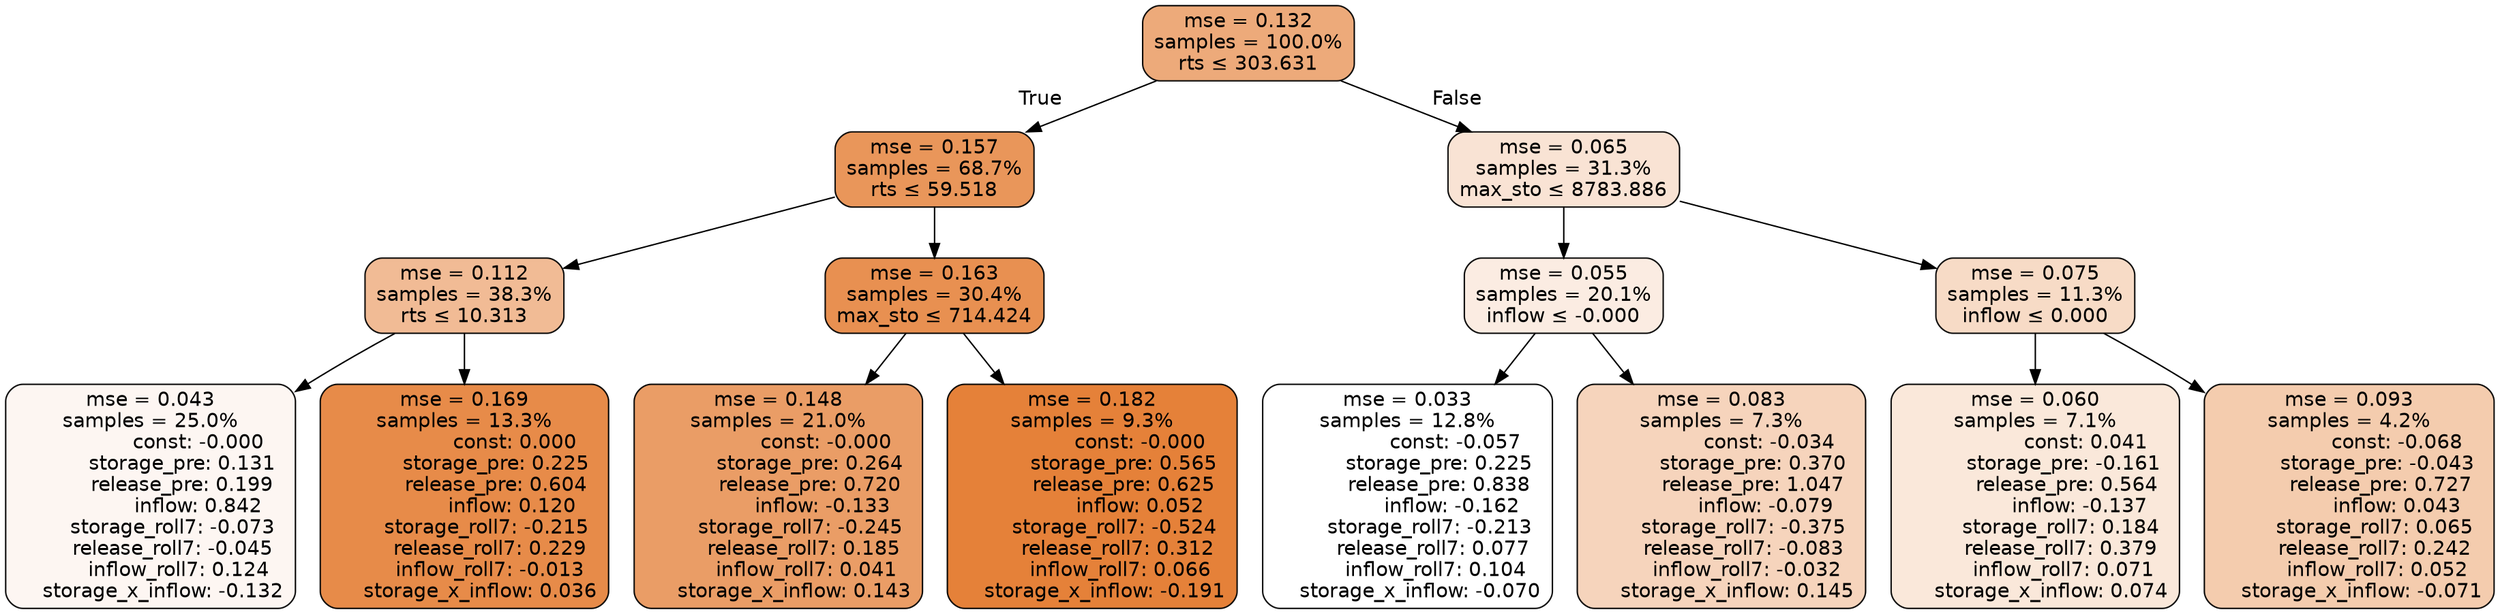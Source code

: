 digraph tree {
bgcolor="transparent"
node [shape=rectangle, style="filled, rounded", color="black", fontname=helvetica] ;
edge [fontname=helvetica] ;
	"0" [label="mse = 0.132
samples = 100.0%
rts &le; 303.631", fillcolor="#edaa7a"]
	"1" [label="mse = 0.157
samples = 68.7%
rts &le; 59.518", fillcolor="#e9965a"]
	"2" [label="mse = 0.112
samples = 38.3%
rts &le; 10.313", fillcolor="#f1bb95"]
	"3" [label="mse = 0.043
samples = 25.0%
               const: -0.000
          storage_pre: 0.131
          release_pre: 0.199
               inflow: 0.842
       storage_roll7: -0.073
       release_roll7: -0.045
         inflow_roll7: 0.124
    storage_x_inflow: -0.132", fillcolor="#fdf6f2"]
	"4" [label="mse = 0.169
samples = 13.3%
                const: 0.000
          storage_pre: 0.225
          release_pre: 0.604
               inflow: 0.120
       storage_roll7: -0.215
        release_roll7: 0.229
        inflow_roll7: -0.013
     storage_x_inflow: 0.036", fillcolor="#e78b49"]
	"5" [label="mse = 0.163
samples = 30.4%
max_sto &le; 714.424", fillcolor="#e89051"]
	"6" [label="mse = 0.148
samples = 21.0%
               const: -0.000
          storage_pre: 0.264
          release_pre: 0.720
              inflow: -0.133
       storage_roll7: -0.245
        release_roll7: 0.185
         inflow_roll7: 0.041
     storage_x_inflow: 0.143", fillcolor="#ea9d66"]
	"7" [label="mse = 0.182
samples = 9.3%
               const: -0.000
          storage_pre: 0.565
          release_pre: 0.625
               inflow: 0.052
       storage_roll7: -0.524
        release_roll7: 0.312
         inflow_roll7: 0.066
    storage_x_inflow: -0.191", fillcolor="#e58139"]
	"8" [label="mse = 0.065
samples = 31.3%
max_sto &le; 8783.886", fillcolor="#f9e3d4"]
	"9" [label="mse = 0.055
samples = 20.1%
inflow &le; -0.000", fillcolor="#fbece2"]
	"10" [label="mse = 0.033
samples = 12.8%
               const: -0.057
          storage_pre: 0.225
          release_pre: 0.838
              inflow: -0.162
       storage_roll7: -0.213
        release_roll7: 0.077
         inflow_roll7: 0.104
    storage_x_inflow: -0.070", fillcolor="#ffffff"]
	"11" [label="mse = 0.083
samples = 7.3%
               const: -0.034
          storage_pre: 0.370
          release_pre: 1.047
              inflow: -0.079
       storage_roll7: -0.375
       release_roll7: -0.083
        inflow_roll7: -0.032
     storage_x_inflow: 0.145", fillcolor="#f6d4bc"]
	"12" [label="mse = 0.075
samples = 11.3%
inflow &le; 0.000", fillcolor="#f7dbc6"]
	"13" [label="mse = 0.060
samples = 7.1%
                const: 0.041
         storage_pre: -0.161
          release_pre: 0.564
              inflow: -0.137
        storage_roll7: 0.184
        release_roll7: 0.379
         inflow_roll7: 0.071
     storage_x_inflow: 0.074", fillcolor="#fae8da"]
	"14" [label="mse = 0.093
samples = 4.2%
               const: -0.068
         storage_pre: -0.043
          release_pre: 0.727
               inflow: 0.043
        storage_roll7: 0.065
        release_roll7: 0.242
         inflow_roll7: 0.052
    storage_x_inflow: -0.071", fillcolor="#f4ccae"]

	"0" -> "1" [labeldistance=2.5, labelangle=45, headlabel="True"]
	"1" -> "2"
	"2" -> "3"
	"2" -> "4"
	"1" -> "5"
	"5" -> "6"
	"5" -> "7"
	"0" -> "8" [labeldistance=2.5, labelangle=-45, headlabel="False"]
	"8" -> "9"
	"9" -> "10"
	"9" -> "11"
	"8" -> "12"
	"12" -> "13"
	"12" -> "14"
}